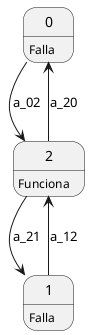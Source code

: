 @startuml Transicion

state 0 : Falla
state 1 : Falla
state 2 : Funciona

0 --> 2 : a_02
1 --> 2 : a_12
2 --> 0 : a_20
2 --> 1 : a_21


@enduml